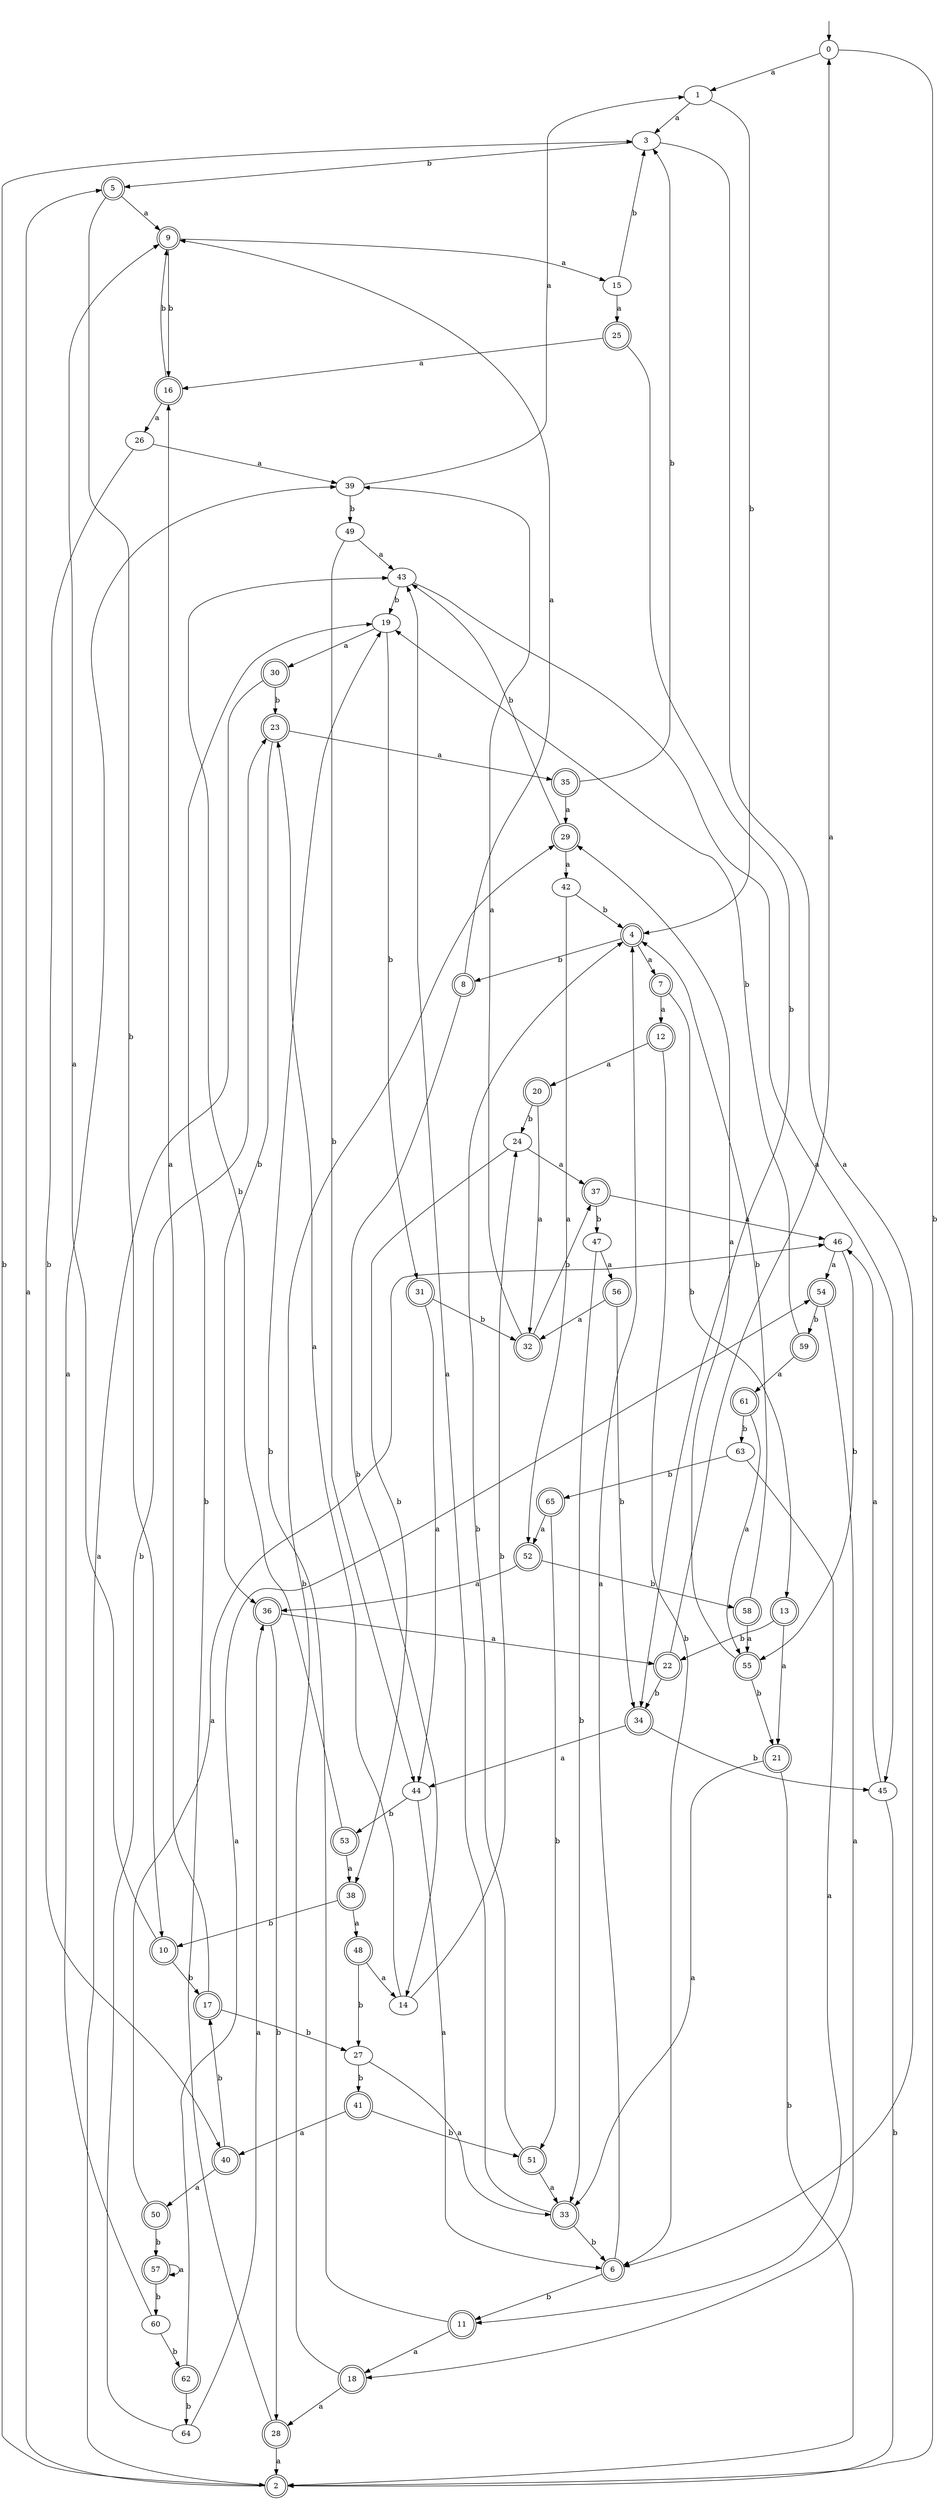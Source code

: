 digraph RandomDFA {
  __start0 [label="", shape=none];
  __start0 -> 0 [label=""];
  0 [shape=circle]
  0 -> 1 [label="a"]
  0 -> 2 [label="b"]
  1
  1 -> 3 [label="a"]
  1 -> 4 [label="b"]
  2 [shape=doublecircle]
  2 -> 5 [label="a"]
  2 -> 3 [label="b"]
  3
  3 -> 6 [label="a"]
  3 -> 5 [label="b"]
  4 [shape=doublecircle]
  4 -> 7 [label="a"]
  4 -> 8 [label="b"]
  5 [shape=doublecircle]
  5 -> 9 [label="a"]
  5 -> 10 [label="b"]
  6 [shape=doublecircle]
  6 -> 4 [label="a"]
  6 -> 11 [label="b"]
  7 [shape=doublecircle]
  7 -> 12 [label="a"]
  7 -> 13 [label="b"]
  8 [shape=doublecircle]
  8 -> 9 [label="a"]
  8 -> 14 [label="b"]
  9 [shape=doublecircle]
  9 -> 15 [label="a"]
  9 -> 16 [label="b"]
  10 [shape=doublecircle]
  10 -> 9 [label="a"]
  10 -> 17 [label="b"]
  11 [shape=doublecircle]
  11 -> 18 [label="a"]
  11 -> 19 [label="b"]
  12 [shape=doublecircle]
  12 -> 20 [label="a"]
  12 -> 6 [label="b"]
  13 [shape=doublecircle]
  13 -> 21 [label="a"]
  13 -> 22 [label="b"]
  14
  14 -> 23 [label="a"]
  14 -> 24 [label="b"]
  15
  15 -> 25 [label="a"]
  15 -> 3 [label="b"]
  16 [shape=doublecircle]
  16 -> 26 [label="a"]
  16 -> 9 [label="b"]
  17 [shape=doublecircle]
  17 -> 16 [label="a"]
  17 -> 27 [label="b"]
  18 [shape=doublecircle]
  18 -> 28 [label="a"]
  18 -> 29 [label="b"]
  19
  19 -> 30 [label="a"]
  19 -> 31 [label="b"]
  20 [shape=doublecircle]
  20 -> 32 [label="a"]
  20 -> 24 [label="b"]
  21 [shape=doublecircle]
  21 -> 33 [label="a"]
  21 -> 2 [label="b"]
  22 [shape=doublecircle]
  22 -> 0 [label="a"]
  22 -> 34 [label="b"]
  23 [shape=doublecircle]
  23 -> 35 [label="a"]
  23 -> 36 [label="b"]
  24
  24 -> 37 [label="a"]
  24 -> 38 [label="b"]
  25 [shape=doublecircle]
  25 -> 16 [label="a"]
  25 -> 34 [label="b"]
  26
  26 -> 39 [label="a"]
  26 -> 40 [label="b"]
  27
  27 -> 33 [label="a"]
  27 -> 41 [label="b"]
  28 [shape=doublecircle]
  28 -> 2 [label="a"]
  28 -> 19 [label="b"]
  29 [shape=doublecircle]
  29 -> 42 [label="a"]
  29 -> 43 [label="b"]
  30 [shape=doublecircle]
  30 -> 2 [label="a"]
  30 -> 23 [label="b"]
  31 [shape=doublecircle]
  31 -> 44 [label="a"]
  31 -> 32 [label="b"]
  32 [shape=doublecircle]
  32 -> 39 [label="a"]
  32 -> 37 [label="b"]
  33 [shape=doublecircle]
  33 -> 43 [label="a"]
  33 -> 6 [label="b"]
  34 [shape=doublecircle]
  34 -> 44 [label="a"]
  34 -> 45 [label="b"]
  35 [shape=doublecircle]
  35 -> 29 [label="a"]
  35 -> 3 [label="b"]
  36 [shape=doublecircle]
  36 -> 22 [label="a"]
  36 -> 28 [label="b"]
  37 [shape=doublecircle]
  37 -> 46 [label="a"]
  37 -> 47 [label="b"]
  38 [shape=doublecircle]
  38 -> 48 [label="a"]
  38 -> 10 [label="b"]
  39
  39 -> 1 [label="a"]
  39 -> 49 [label="b"]
  40 [shape=doublecircle]
  40 -> 50 [label="a"]
  40 -> 17 [label="b"]
  41 [shape=doublecircle]
  41 -> 40 [label="a"]
  41 -> 51 [label="b"]
  42
  42 -> 52 [label="a"]
  42 -> 4 [label="b"]
  43
  43 -> 45 [label="a"]
  43 -> 19 [label="b"]
  44
  44 -> 6 [label="a"]
  44 -> 53 [label="b"]
  45
  45 -> 46 [label="a"]
  45 -> 2 [label="b"]
  46
  46 -> 54 [label="a"]
  46 -> 55 [label="b"]
  47
  47 -> 56 [label="a"]
  47 -> 33 [label="b"]
  48 [shape=doublecircle]
  48 -> 14 [label="a"]
  48 -> 27 [label="b"]
  49
  49 -> 43 [label="a"]
  49 -> 44 [label="b"]
  50 [shape=doublecircle]
  50 -> 46 [label="a"]
  50 -> 57 [label="b"]
  51 [shape=doublecircle]
  51 -> 33 [label="a"]
  51 -> 4 [label="b"]
  52 [shape=doublecircle]
  52 -> 36 [label="a"]
  52 -> 58 [label="b"]
  53 [shape=doublecircle]
  53 -> 38 [label="a"]
  53 -> 43 [label="b"]
  54 [shape=doublecircle]
  54 -> 18 [label="a"]
  54 -> 59 [label="b"]
  55 [shape=doublecircle]
  55 -> 29 [label="a"]
  55 -> 21 [label="b"]
  56 [shape=doublecircle]
  56 -> 32 [label="a"]
  56 -> 34 [label="b"]
  57 [shape=doublecircle]
  57 -> 57 [label="a"]
  57 -> 60 [label="b"]
  58 [shape=doublecircle]
  58 -> 55 [label="a"]
  58 -> 4 [label="b"]
  59 [shape=doublecircle]
  59 -> 61 [label="a"]
  59 -> 19 [label="b"]
  60
  60 -> 39 [label="a"]
  60 -> 62 [label="b"]
  61 [shape=doublecircle]
  61 -> 55 [label="a"]
  61 -> 63 [label="b"]
  62 [shape=doublecircle]
  62 -> 54 [label="a"]
  62 -> 64 [label="b"]
  63
  63 -> 11 [label="a"]
  63 -> 65 [label="b"]
  64
  64 -> 36 [label="a"]
  64 -> 23 [label="b"]
  65 [shape=doublecircle]
  65 -> 52 [label="a"]
  65 -> 51 [label="b"]
}
